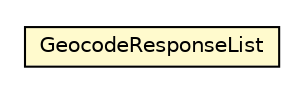 #!/usr/local/bin/dot
#
# Class diagram 
# Generated by UMLGraph version R5_6-24-gf6e263 (http://www.umlgraph.org/)
#

digraph G {
	edge [fontname="Helvetica",fontsize=10,labelfontname="Helvetica",labelfontsize=10];
	node [fontname="Helvetica",fontsize=10,shape=plaintext];
	nodesep=0.25;
	ranksep=0.5;
	// nl.geozet.openls.databinding.openls.GeocodeResponseList
	c181 [label=<<table title="nl.geozet.openls.databinding.openls.GeocodeResponseList" border="0" cellborder="1" cellspacing="0" cellpadding="2" port="p" bgcolor="lemonChiffon" href="./GeocodeResponseList.html">
		<tr><td><table border="0" cellspacing="0" cellpadding="1">
<tr><td align="center" balign="center"> GeocodeResponseList </td></tr>
		</table></td></tr>
		</table>>, URL="./GeocodeResponseList.html", fontname="Helvetica", fontcolor="black", fontsize=10.0];
}

